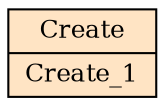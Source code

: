 digraph G {
  compound=true; rankdir=LR; 
  // model level
  {
     rank=min  // 0
     Create_1 [shape=record, fontsize=12, fontcolor=black, style=filled, fillcolor=bisque, label="Create|Create_1"];
  }
}
